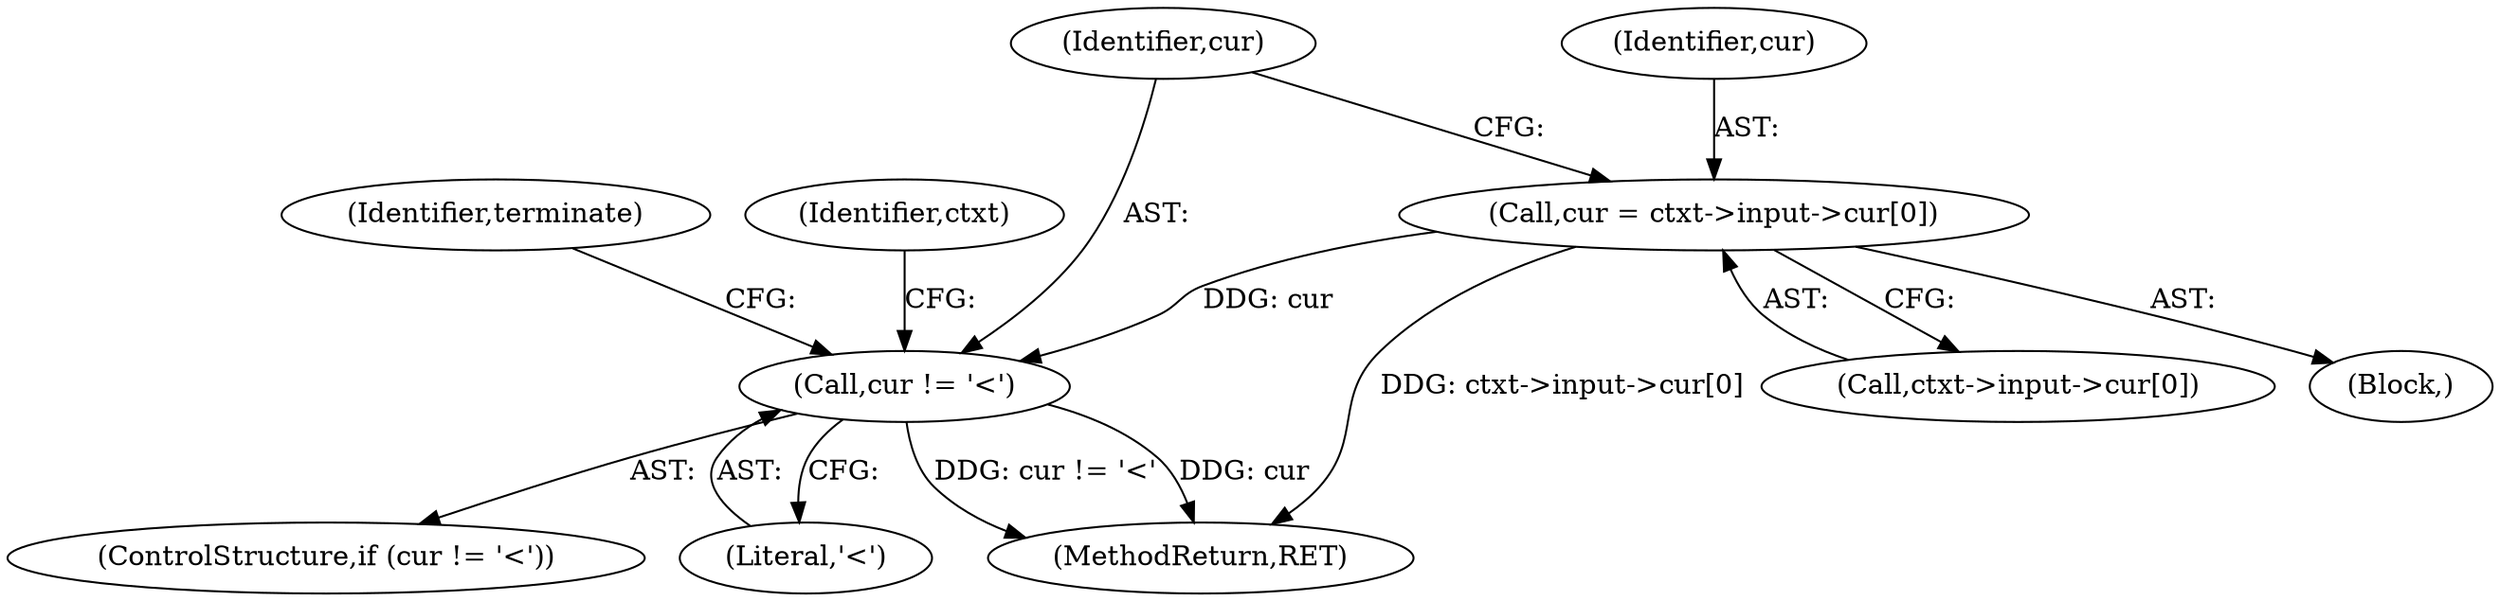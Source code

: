 digraph "0_Chrome_44a637b47793512bfb1d2589d43b8dc492a97629_1@array" {
"1000895" [label="(Call,cur = ctxt->input->cur[0])"];
"1000905" [label="(Call,cur != '<')"];
"1000895" [label="(Call,cur = ctxt->input->cur[0])"];
"1000937" [label="(Identifier,terminate)"];
"1000907" [label="(Literal,'<')"];
"1000910" [label="(Identifier,ctxt)"];
"1000904" [label="(ControlStructure,if (cur != '<'))"];
"1000868" [label="(Block,)"];
"1000906" [label="(Identifier,cur)"];
"1000897" [label="(Call,ctxt->input->cur[0])"];
"1000896" [label="(Identifier,cur)"];
"1000905" [label="(Call,cur != '<')"];
"1003319" [label="(MethodReturn,RET)"];
"1000895" -> "1000868"  [label="AST: "];
"1000895" -> "1000897"  [label="CFG: "];
"1000896" -> "1000895"  [label="AST: "];
"1000897" -> "1000895"  [label="AST: "];
"1000906" -> "1000895"  [label="CFG: "];
"1000895" -> "1003319"  [label="DDG: ctxt->input->cur[0]"];
"1000895" -> "1000905"  [label="DDG: cur"];
"1000905" -> "1000904"  [label="AST: "];
"1000905" -> "1000907"  [label="CFG: "];
"1000906" -> "1000905"  [label="AST: "];
"1000907" -> "1000905"  [label="AST: "];
"1000910" -> "1000905"  [label="CFG: "];
"1000937" -> "1000905"  [label="CFG: "];
"1000905" -> "1003319"  [label="DDG: cur != '<'"];
"1000905" -> "1003319"  [label="DDG: cur"];
}
